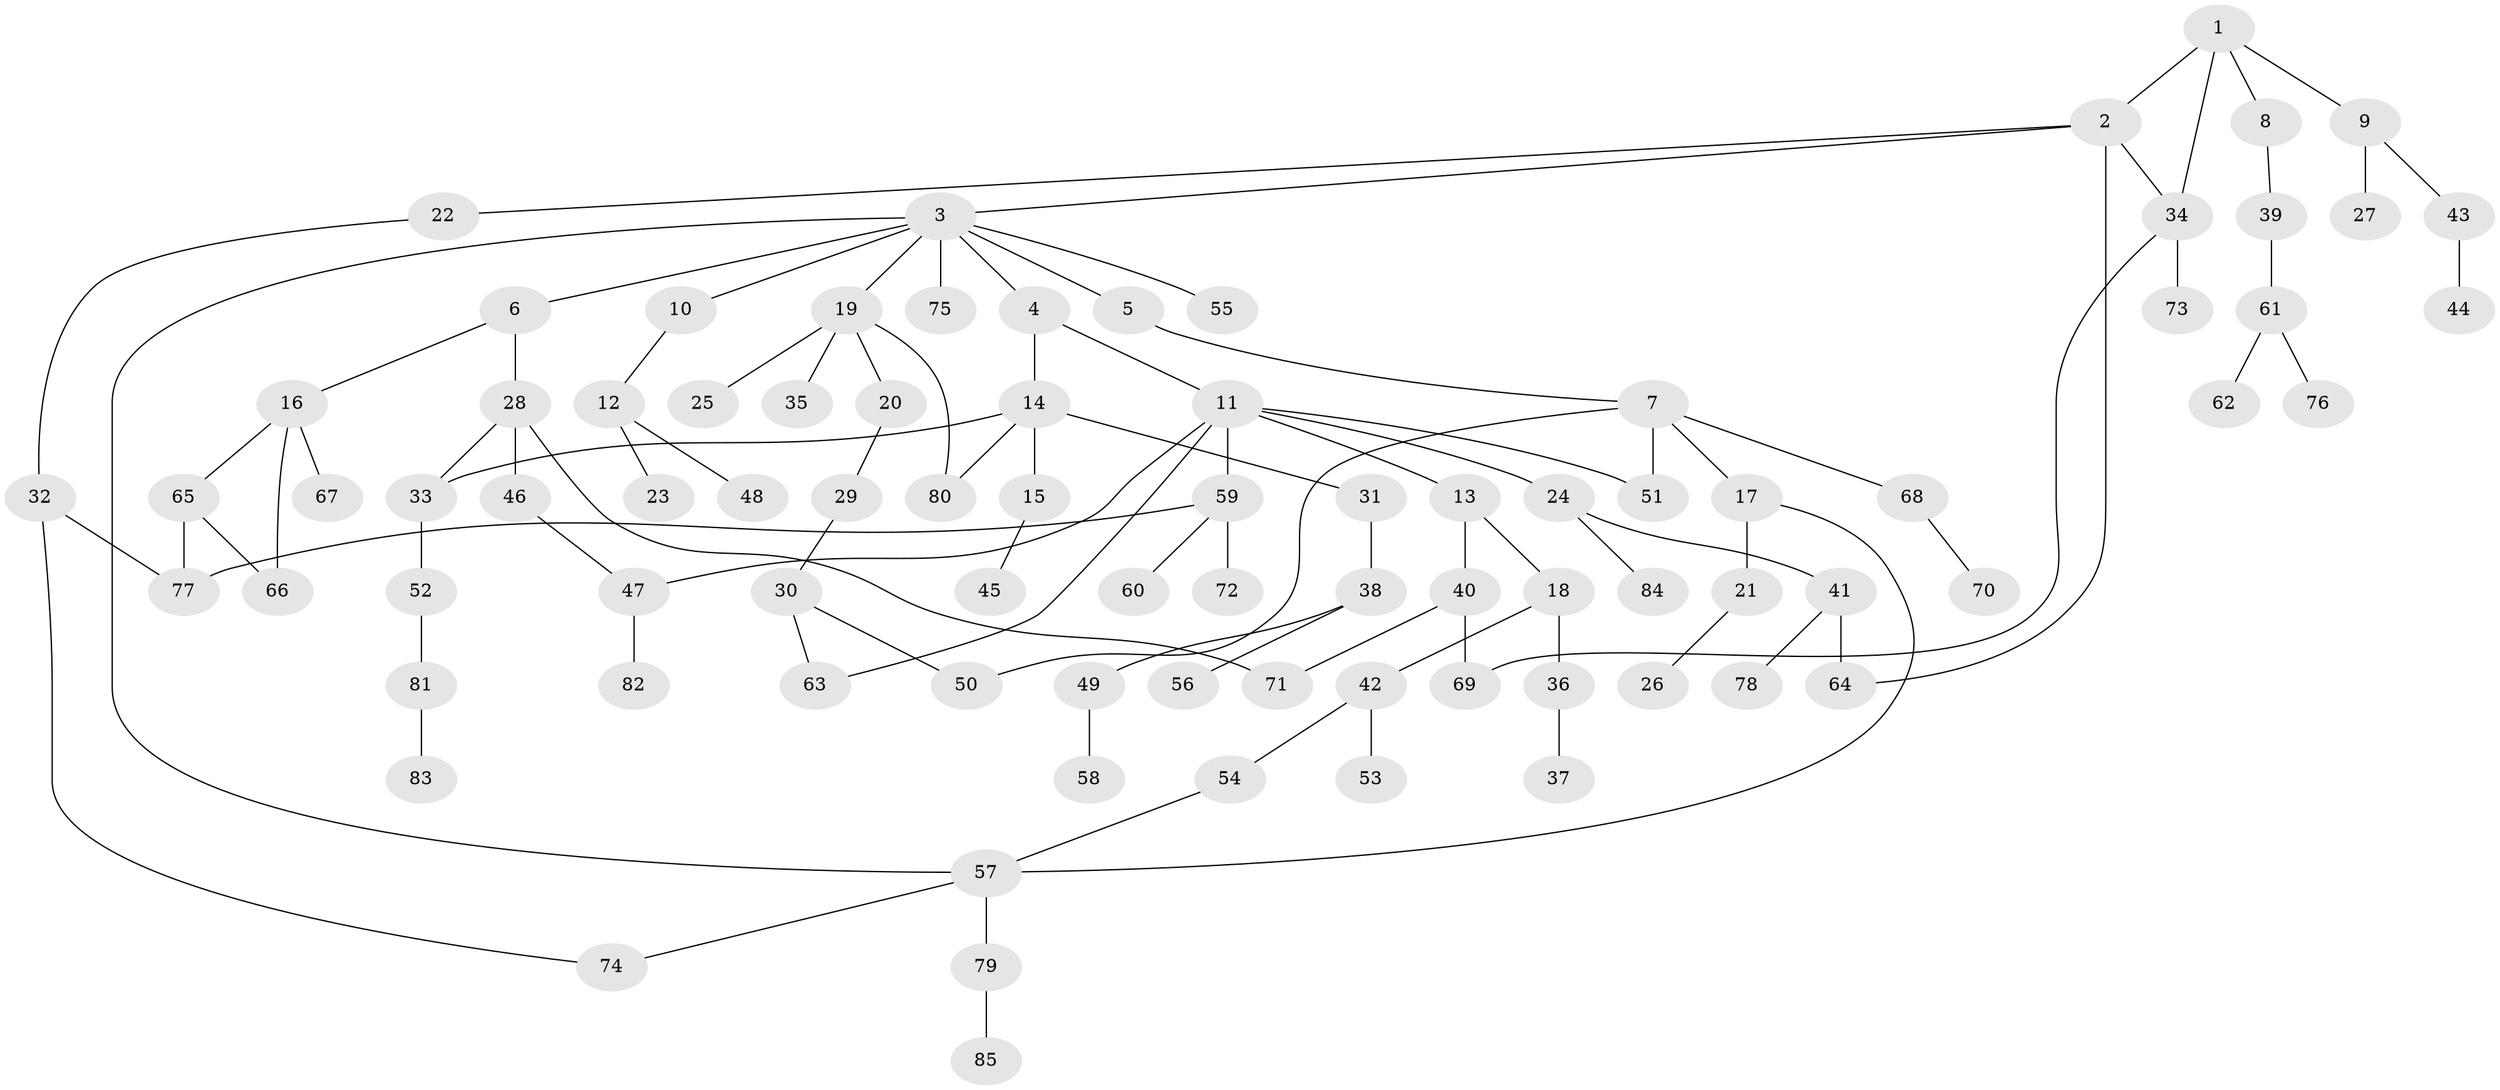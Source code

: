 // coarse degree distribution, {7: 0.023809523809523808, 12: 0.023809523809523808, 11: 0.023809523809523808, 2: 0.3333333333333333, 5: 0.047619047619047616, 3: 0.14285714285714285, 1: 0.38095238095238093, 4: 0.023809523809523808}
// Generated by graph-tools (version 1.1) at 2025/17/03/04/25 18:17:00]
// undirected, 85 vertices, 100 edges
graph export_dot {
graph [start="1"]
  node [color=gray90,style=filled];
  1;
  2;
  3;
  4;
  5;
  6;
  7;
  8;
  9;
  10;
  11;
  12;
  13;
  14;
  15;
  16;
  17;
  18;
  19;
  20;
  21;
  22;
  23;
  24;
  25;
  26;
  27;
  28;
  29;
  30;
  31;
  32;
  33;
  34;
  35;
  36;
  37;
  38;
  39;
  40;
  41;
  42;
  43;
  44;
  45;
  46;
  47;
  48;
  49;
  50;
  51;
  52;
  53;
  54;
  55;
  56;
  57;
  58;
  59;
  60;
  61;
  62;
  63;
  64;
  65;
  66;
  67;
  68;
  69;
  70;
  71;
  72;
  73;
  74;
  75;
  76;
  77;
  78;
  79;
  80;
  81;
  82;
  83;
  84;
  85;
  1 -- 2;
  1 -- 8;
  1 -- 9;
  1 -- 34;
  2 -- 3;
  2 -- 22;
  2 -- 34;
  2 -- 64;
  3 -- 4;
  3 -- 5;
  3 -- 6;
  3 -- 10;
  3 -- 19;
  3 -- 55;
  3 -- 75;
  3 -- 57;
  4 -- 11;
  4 -- 14;
  5 -- 7;
  6 -- 16;
  6 -- 28;
  7 -- 17;
  7 -- 51;
  7 -- 68;
  7 -- 50;
  8 -- 39;
  9 -- 27;
  9 -- 43;
  10 -- 12;
  11 -- 13;
  11 -- 24;
  11 -- 59;
  11 -- 63;
  11 -- 51;
  11 -- 47;
  12 -- 23;
  12 -- 48;
  13 -- 18;
  13 -- 40;
  14 -- 15;
  14 -- 31;
  14 -- 80;
  14 -- 33;
  15 -- 45;
  16 -- 65;
  16 -- 66;
  16 -- 67;
  17 -- 21;
  17 -- 57;
  18 -- 36;
  18 -- 42;
  19 -- 20;
  19 -- 25;
  19 -- 35;
  19 -- 80;
  20 -- 29;
  21 -- 26;
  22 -- 32;
  24 -- 41;
  24 -- 84;
  28 -- 33;
  28 -- 46;
  28 -- 71;
  29 -- 30;
  30 -- 50;
  30 -- 63;
  31 -- 38;
  32 -- 77;
  32 -- 74;
  33 -- 52;
  34 -- 69;
  34 -- 73;
  36 -- 37;
  38 -- 49;
  38 -- 56;
  39 -- 61;
  40 -- 71;
  40 -- 69;
  41 -- 64;
  41 -- 78;
  42 -- 53;
  42 -- 54;
  43 -- 44;
  46 -- 47;
  47 -- 82;
  49 -- 58;
  52 -- 81;
  54 -- 57;
  57 -- 74;
  57 -- 79;
  59 -- 60;
  59 -- 72;
  59 -- 77;
  61 -- 62;
  61 -- 76;
  65 -- 77;
  65 -- 66;
  68 -- 70;
  79 -- 85;
  81 -- 83;
}
